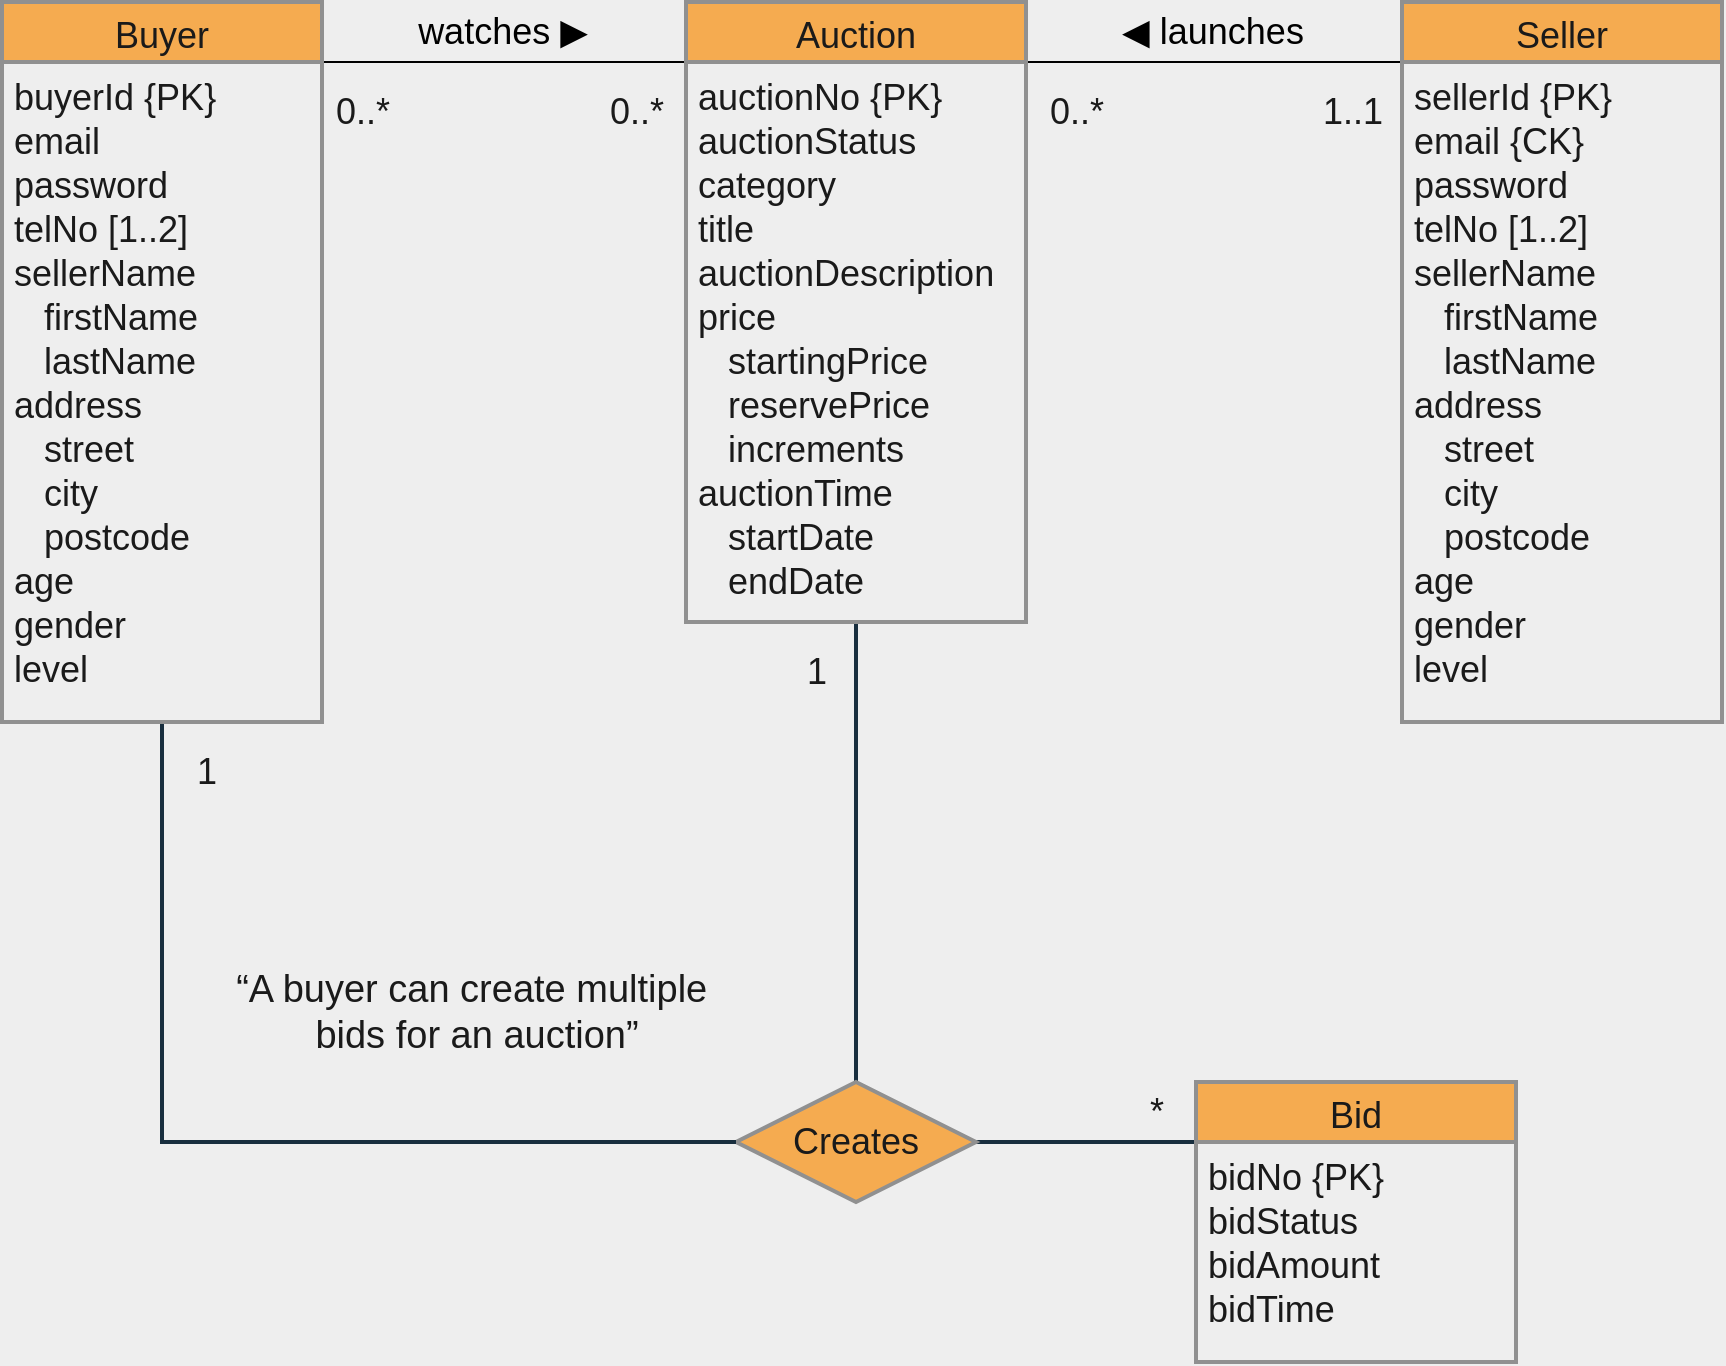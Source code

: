 <mxfile version="13.9.9" type="device"><diagram id="oNHdkpgVTjibbjtfatzW" name="Page-1"><mxGraphModel dx="4287" dy="846" grid="1" gridSize="10" guides="1" tooltips="1" connect="1" arrows="1" fold="1" page="1" pageScale="1" pageWidth="827" pageHeight="1169" background="#EEEEEE" math="0" shadow="0"><root><mxCell id="0"/><mxCell id="1" parent="0"/><mxCell id="WT3SAVtvE__Y8JNyFKYB-16" style="edgeStyle=none;orthogonalLoop=1;jettySize=auto;html=1;exitX=1;exitY=0.5;exitDx=0;exitDy=0;entryX=0;entryY=0;entryDx=0;entryDy=0;startArrow=none;startFill=0;endArrow=none;endFill=0;strokeWidth=2;fontSize=18;strokeColor=#182E3E;fontColor=#1A1A1A;labelBackgroundColor=#EEEEEE;" parent="1" source="WT3SAVtvE__Y8JNyFKYB-2" target="U9rPybc2HnSWaMzSMgt1-36" edge="1"><mxGeometry relative="1" as="geometry"/></mxCell><mxCell id="WT3SAVtvE__Y8JNyFKYB-17" style="edgeStyle=none;orthogonalLoop=1;jettySize=auto;html=1;exitX=0.5;exitY=0;exitDx=0;exitDy=0;entryX=0.5;entryY=1;entryDx=0;entryDy=0;startArrow=none;startFill=0;endArrow=none;endFill=0;strokeWidth=2;fontSize=18;strokeColor=#182E3E;fontColor=#1A1A1A;labelBackgroundColor=#EEEEEE;" parent="1" source="WT3SAVtvE__Y8JNyFKYB-2" target="U9rPybc2HnSWaMzSMgt1-33" edge="1"><mxGeometry relative="1" as="geometry"/></mxCell><mxCell id="WT3SAVtvE__Y8JNyFKYB-2" value="Creates" style="shape=rhombus;perimeter=rhombusPerimeter;whiteSpace=wrap;html=1;align=center;strokeColor=#909090;strokeWidth=2;fontSize=18;fillColor=#F5AB50;fontColor=#1A1A1A;" parent="1" vertex="1"><mxGeometry x="-1723" y="800" width="120" height="60" as="geometry"/></mxCell><mxCell id="WT3SAVtvE__Y8JNyFKYB-14" style="orthogonalLoop=1;jettySize=auto;html=1;exitX=0.5;exitY=1;exitDx=0;exitDy=0;entryX=0;entryY=0.5;entryDx=0;entryDy=0;startArrow=none;startFill=0;endArrow=none;endFill=0;strokeWidth=2;fontSize=18;strokeColor=#182E3E;fontColor=#1A1A1A;labelBackgroundColor=#EEEEEE;edgeStyle=orthogonalEdgeStyle;rounded=0;" parent="1" source="WT3SAVtvE__Y8JNyFKYB-13" target="WT3SAVtvE__Y8JNyFKYB-2" edge="1"><mxGeometry relative="1" as="geometry"/></mxCell><mxCell id="WT3SAVtvE__Y8JNyFKYB-23" value="1..1" style="text;html=1;align=center;verticalAlign=middle;resizable=0;points=[];autosize=1;fontSize=18;fontColor=#1A1A1A;" parent="1" vertex="1"><mxGeometry x="-1440" y="300" width="50" height="30" as="geometry"/></mxCell><mxCell id="WT3SAVtvE__Y8JNyFKYB-25" value="0..*" style="text;html=1;align=center;verticalAlign=middle;resizable=0;points=[];autosize=1;fontSize=18;fontColor=#1A1A1A;" parent="1" vertex="1"><mxGeometry x="-1573" y="300" width="40" height="30" as="geometry"/></mxCell><mxCell id="WT3SAVtvE__Y8JNyFKYB-26" value="1" style="text;html=1;align=center;verticalAlign=middle;resizable=0;points=[];autosize=1;fontSize=18;fontColor=#1A1A1A;" parent="1" vertex="1"><mxGeometry x="-2003" y="630" width="30" height="30" as="geometry"/></mxCell><mxCell id="WT3SAVtvE__Y8JNyFKYB-27" value="1" style="text;html=1;align=center;verticalAlign=middle;resizable=0;points=[];autosize=1;fontSize=18;fontColor=#1A1A1A;" parent="1" vertex="1"><mxGeometry x="-1698" y="580" width="30" height="30" as="geometry"/></mxCell><mxCell id="WT3SAVtvE__Y8JNyFKYB-28" value="*" style="text;html=1;align=center;verticalAlign=middle;resizable=0;points=[];autosize=1;fontSize=18;fontColor=#1A1A1A;" parent="1" vertex="1"><mxGeometry x="-1523" y="800" width="20" height="30" as="geometry"/></mxCell><mxCell id="WT3SAVtvE__Y8JNyFKYB-30" value="&lt;div style=&quot;font-size: 19px&quot;&gt;&lt;font style=&quot;font-size: 19px&quot;&gt;“A buyer can create multiple&amp;nbsp;&lt;/font&gt;&lt;/div&gt;&lt;div style=&quot;font-size: 19px&quot;&gt;&lt;font&gt;bids&amp;nbsp;&lt;/font&gt;&lt;span&gt;for an auction”&lt;/span&gt;&lt;/div&gt;" style="text;html=1;align=center;verticalAlign=middle;resizable=0;points=[];autosize=1;fontSize=18;fontColor=#1A1A1A;" parent="1" vertex="1"><mxGeometry x="-1983" y="740" width="260" height="50" as="geometry"/></mxCell><mxCell id="8Jy3OCTZ1MMG4Sz7D7T7-11" value="0..*" style="text;html=1;align=center;verticalAlign=middle;resizable=0;points=[];autosize=1;fontSize=18;fontColor=#1A1A1A;" parent="1" vertex="1"><mxGeometry x="-1793" y="300" width="40" height="30" as="geometry"/></mxCell><mxCell id="8Jy3OCTZ1MMG4Sz7D7T7-13" value="0..*" style="text;html=1;align=center;verticalAlign=middle;resizable=0;points=[];autosize=1;fontSize=18;fontColor=#1A1A1A;" parent="1" vertex="1"><mxGeometry x="-1930" y="300" width="40" height="30" as="geometry"/></mxCell><mxCell id="UpiLDPwtDGDCDbMuuDtV-1" style="edgeStyle=orthogonalEdgeStyle;rounded=0;orthogonalLoop=1;jettySize=auto;html=1;exitX=1;exitY=0;exitDx=0;exitDy=0;entryX=0;entryY=0;entryDx=0;entryDy=0;endArrow=none;endFill=0;" parent="1" source="WT3SAVtvE__Y8JNyFKYB-13" target="U9rPybc2HnSWaMzSMgt1-34" edge="1"><mxGeometry relative="1" as="geometry"><Array as="points"><mxPoint x="-1793" y="290"/><mxPoint x="-1793" y="290"/></Array></mxGeometry></mxCell><mxCell id="DAeQPkMRUTtJa3Xvy47N-1" value="watches ▶" style="text;html=1;align=center;verticalAlign=middle;resizable=0;points=[];autosize=1;fontSize=18;" parent="1" vertex="1"><mxGeometry x="-1890" y="260" width="100" height="30" as="geometry"/></mxCell><mxCell id="VPY2Qz5Wz6wMzCdBcgSa-2" style="rounded=0;orthogonalLoop=1;jettySize=auto;html=1;exitX=0;exitY=0;exitDx=0;exitDy=0;entryX=1;entryY=0;entryDx=0;entryDy=0;endArrow=none;endFill=0;" parent="1" source="WT3SAVtvE__Y8JNyFKYB-10" target="U9rPybc2HnSWaMzSMgt1-34" edge="1"><mxGeometry relative="1" as="geometry"/></mxCell><mxCell id="U9rPybc2HnSWaMzSMgt1-35" value="Bid" style="swimlane;childLayout=stackLayout;horizontal=1;startSize=30;horizontalStack=0;fontSize=18;fontStyle=0;strokeWidth=2;resizeParent=0;resizeLast=1;shadow=0;dashed=0;align=center;fillColor=#F5AB50;strokeColor=#909090;fontColor=#1A1A1A;" parent="1" vertex="1"><mxGeometry x="-1493" y="800" width="160" height="140" as="geometry"/></mxCell><mxCell id="U9rPybc2HnSWaMzSMgt1-36" value="bidNo {PK}&#10;bidStatus&#10;bidAmount&#10;bidTime" style="align=left;strokeColor=none;fillColor=none;spacingLeft=4;fontSize=18;verticalAlign=top;resizable=0;rotatable=0;part=1;fontStyle=0;fontColor=#1A1A1A;" parent="U9rPybc2HnSWaMzSMgt1-35" vertex="1"><mxGeometry y="30" width="160" height="110" as="geometry"/></mxCell><mxCell id="U9rPybc2HnSWaMzSMgt1-33" value="Auction" style="swimlane;childLayout=stackLayout;horizontal=1;startSize=30;horizontalStack=0;fontSize=18;fontStyle=0;strokeWidth=2;resizeParent=0;resizeLast=1;shadow=0;dashed=0;align=center;fillColor=#F5AB50;strokeColor=#909090;fontColor=#1A1A1A;" parent="1" vertex="1"><mxGeometry x="-1748" y="260" width="170" height="310" as="geometry"/></mxCell><mxCell id="U9rPybc2HnSWaMzSMgt1-34" value="auctionNo {PK}&#10;auctionStatus&#10;category&#10;title&#10;auctionDescription&#10;price&#10;   startingPrice&#10;   reservePrice&#10;   increments&#10;auctionTime&#10;   startDate&#10;   endDate" style="align=left;strokeColor=none;fillColor=none;spacingLeft=4;fontSize=18;verticalAlign=top;resizable=0;rotatable=0;part=1;fontStyle=0;fontColor=#1A1A1A;" parent="U9rPybc2HnSWaMzSMgt1-33" vertex="1"><mxGeometry y="30" width="170" height="280" as="geometry"/></mxCell><mxCell id="WT3SAVtvE__Y8JNyFKYB-12" value="Buyer" style="swimlane;childLayout=stackLayout;horizontal=1;startSize=30;horizontalStack=0;fontSize=18;fontStyle=0;strokeWidth=2;resizeParent=0;resizeLast=1;shadow=0;dashed=0;align=center;fillColor=#F5AB50;strokeColor=#909090;fontColor=#1A1A1A;" parent="1" vertex="1"><mxGeometry x="-2090" y="260" width="160" height="360" as="geometry"/></mxCell><mxCell id="WT3SAVtvE__Y8JNyFKYB-13" value="buyerId {PK}&#10;email&#10;password&#10;telNo [1..2]&#10;sellerName&#10;   firstName&#10;   lastName&#10;address&#10;   street&#10;   city&#10;   postcode&#10;age&#10;gender&#10;level" style="align=left;strokeColor=none;fillColor=none;spacingLeft=4;fontSize=18;verticalAlign=top;resizable=0;rotatable=0;part=1;fontColor=#1A1A1A;" parent="WT3SAVtvE__Y8JNyFKYB-12" vertex="1"><mxGeometry y="30" width="160" height="330" as="geometry"/></mxCell><mxCell id="WT3SAVtvE__Y8JNyFKYB-9" value="Seller" style="swimlane;childLayout=stackLayout;horizontal=1;startSize=30;horizontalStack=0;fontSize=18;fontStyle=0;strokeWidth=2;resizeParent=0;resizeLast=1;shadow=0;dashed=0;align=center;fillColor=#F5AB50;strokeColor=#909090;fontColor=#1A1A1A;" parent="1" vertex="1"><mxGeometry x="-1390" y="260" width="160" height="360" as="geometry"/></mxCell><mxCell id="WT3SAVtvE__Y8JNyFKYB-10" value="sellerId {PK}&#10;email {CK}&#10;password&#10;telNo [1..2]&#10;sellerName&#10;   firstName&#10;   lastName&#10;address&#10;   street&#10;   city&#10;   postcode&#10;age&#10;gender&#10;level" style="align=left;strokeColor=none;fillColor=none;spacingLeft=4;fontSize=18;verticalAlign=top;resizable=0;rotatable=0;part=1;fontColor=#1A1A1A;" parent="WT3SAVtvE__Y8JNyFKYB-9" vertex="1"><mxGeometry y="30" width="160" height="330" as="geometry"/></mxCell><mxCell id="VPY2Qz5Wz6wMzCdBcgSa-3" value="◀ launches" style="text;html=1;align=center;verticalAlign=middle;resizable=0;points=[];autosize=1;fontSize=18;" parent="1" vertex="1"><mxGeometry x="-1540" y="260" width="110" height="30" as="geometry"/></mxCell></root></mxGraphModel></diagram></mxfile>
